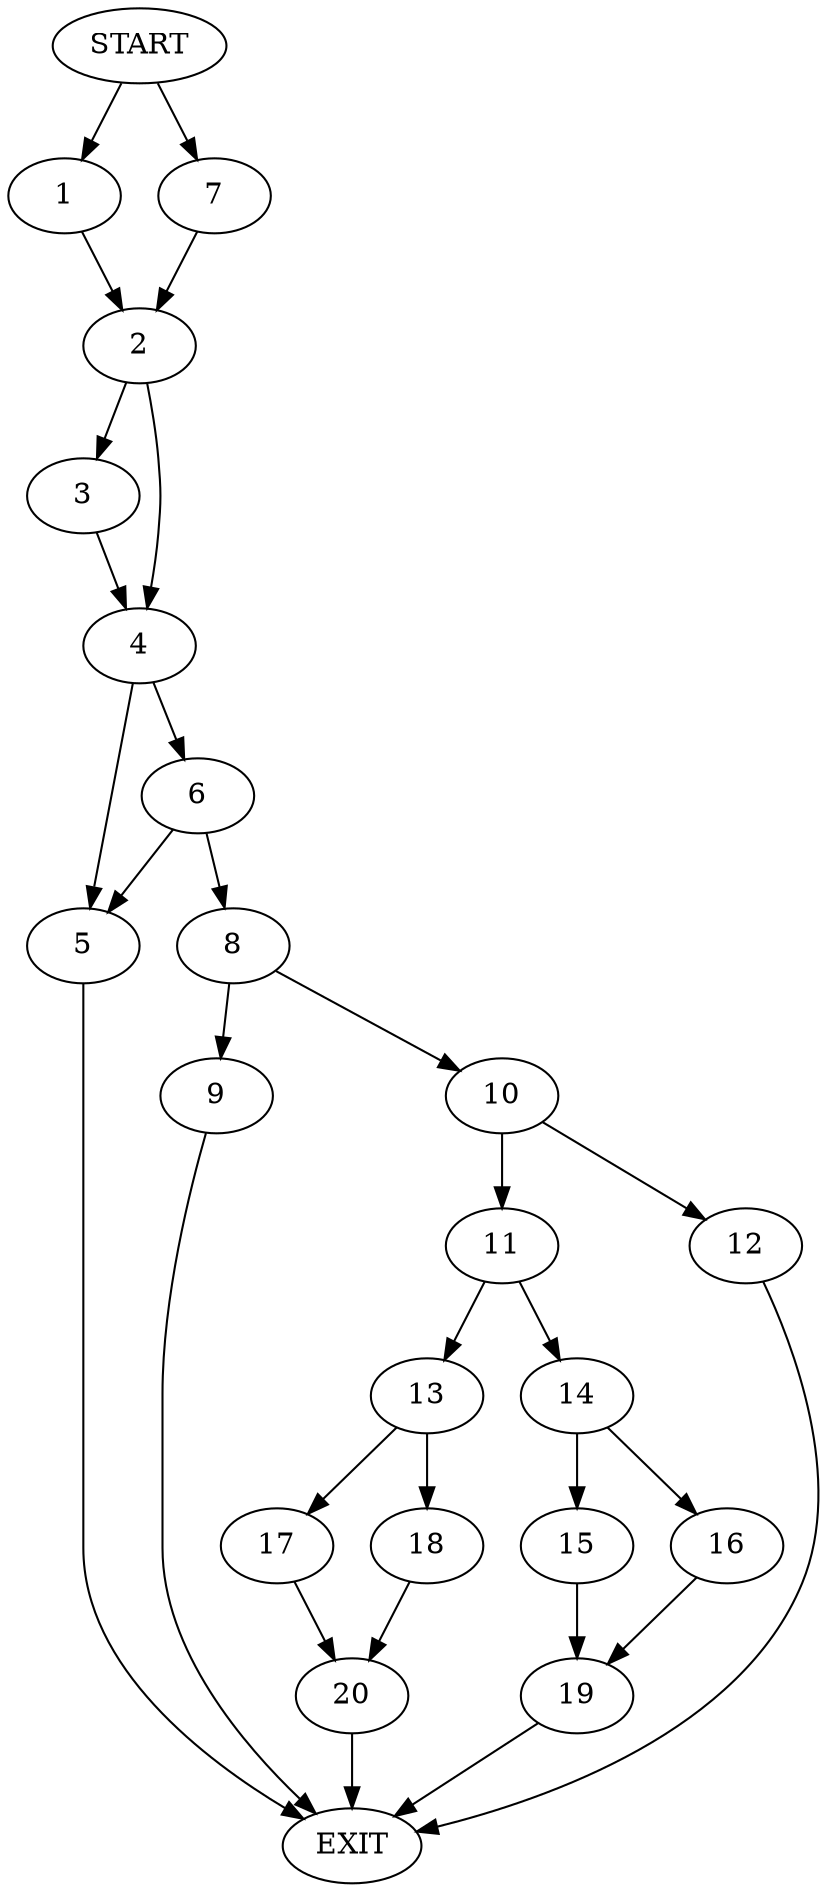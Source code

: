 digraph {
0 [label="START"]
21 [label="EXIT"]
0 -> 1
1 -> 2
2 -> 3
2 -> 4
3 -> 4
4 -> 5
4 -> 6
0 -> 7
7 -> 2
6 -> 5
6 -> 8
5 -> 21
8 -> 9
8 -> 10
9 -> 21
10 -> 11
10 -> 12
11 -> 13
11 -> 14
12 -> 21
14 -> 15
14 -> 16
13 -> 17
13 -> 18
15 -> 19
16 -> 19
19 -> 21
18 -> 20
17 -> 20
20 -> 21
}
